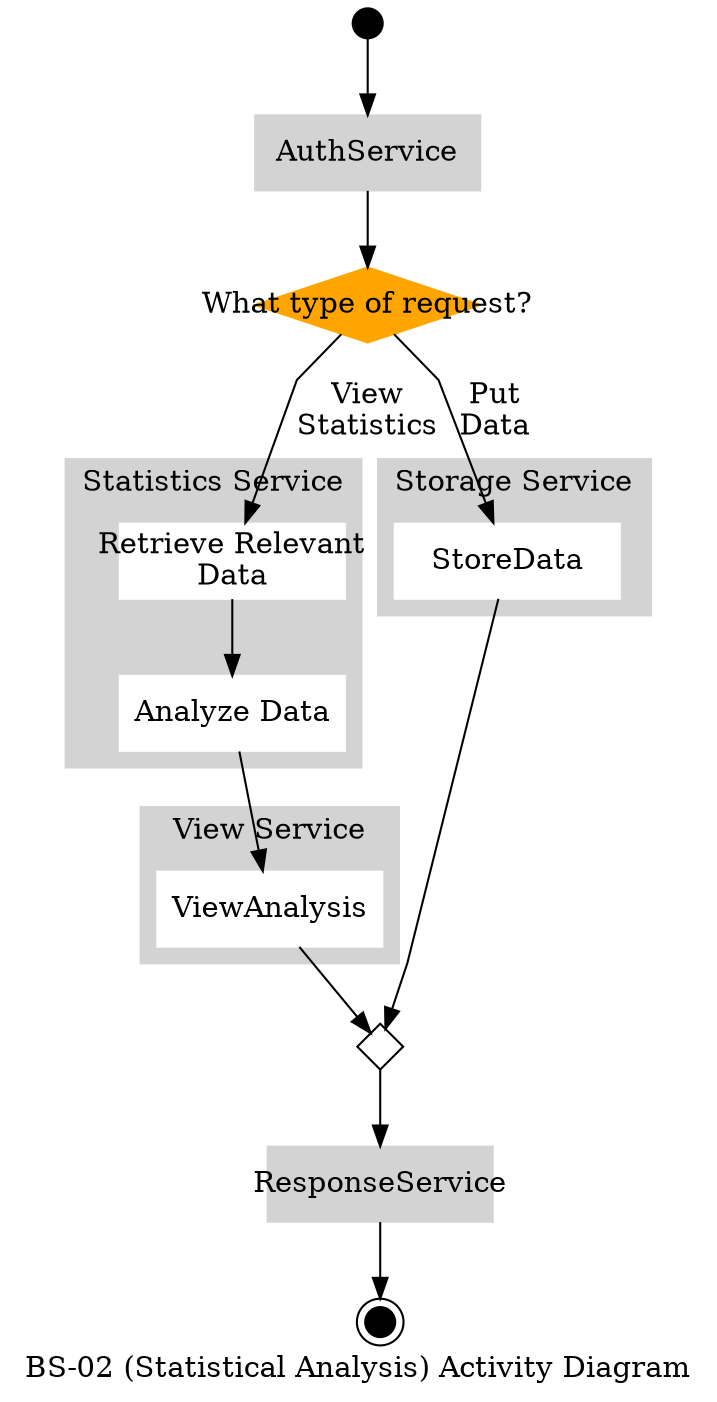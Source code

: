 digraph BS2 {
	label="BS-02 (Statistical Analysis) Activity Diagram";
	newrank=true;
	splines=polyline;
	// Terminals
	Start [shape=point height=0.2 width=0.2];
	End [shape=point height=0.2 width=0.2 peripheries=2];
	// Choices
	node [shape=diamond fixedsize=true height=0.5 width=1.5 color=orange style=filled]
	choose_request [label="What type of request?"];

	// {rank=same choose_request, choose_valid_user}
	// Abstracted Services
	node [shape=box color=lightgrey style=filled]
	AuthService, ResponseService;
	// Remaining Nodes & Clusters
	node [shape=box color=white style=filled]
	Start->AuthService->choose_request;
	choose_request->Retrieve [label="View\nStatistics"];
	choose_request->StoreData [label="Put\nData"];
	subgraph cluster1 {
		label="Statistics Service"
		color=lightgrey
		style=filled
		Retrieve [label="Retrieve Relevant\nData"]
		Analyze [label="Analyze Data"];
		Retrieve->Analyze;
	}
	Analyze->ViewAnalysis;
	subgraph cluster2 {
		label="Storage Service"
		color=lightgrey
		style=filled
		StoreData;
	}
	{rank=same StoreData, Retrieve}
	// {rank=same Analyze, ViewAnalysis}
	StoreData->StructureResponse_join;
	subgraph cluster3 {
		label="View Service"
		color=lightgrey
		style=filled
		ViewAnalysis;
	}
	ViewAnalysis->StructureResponse_join;


	StructureResponse_join [label="" shape=diamond height=0.3 width=0.3 style=normal color=black]
	StructureResponse_join->ResponseService;

	ResponseService->End;
}
